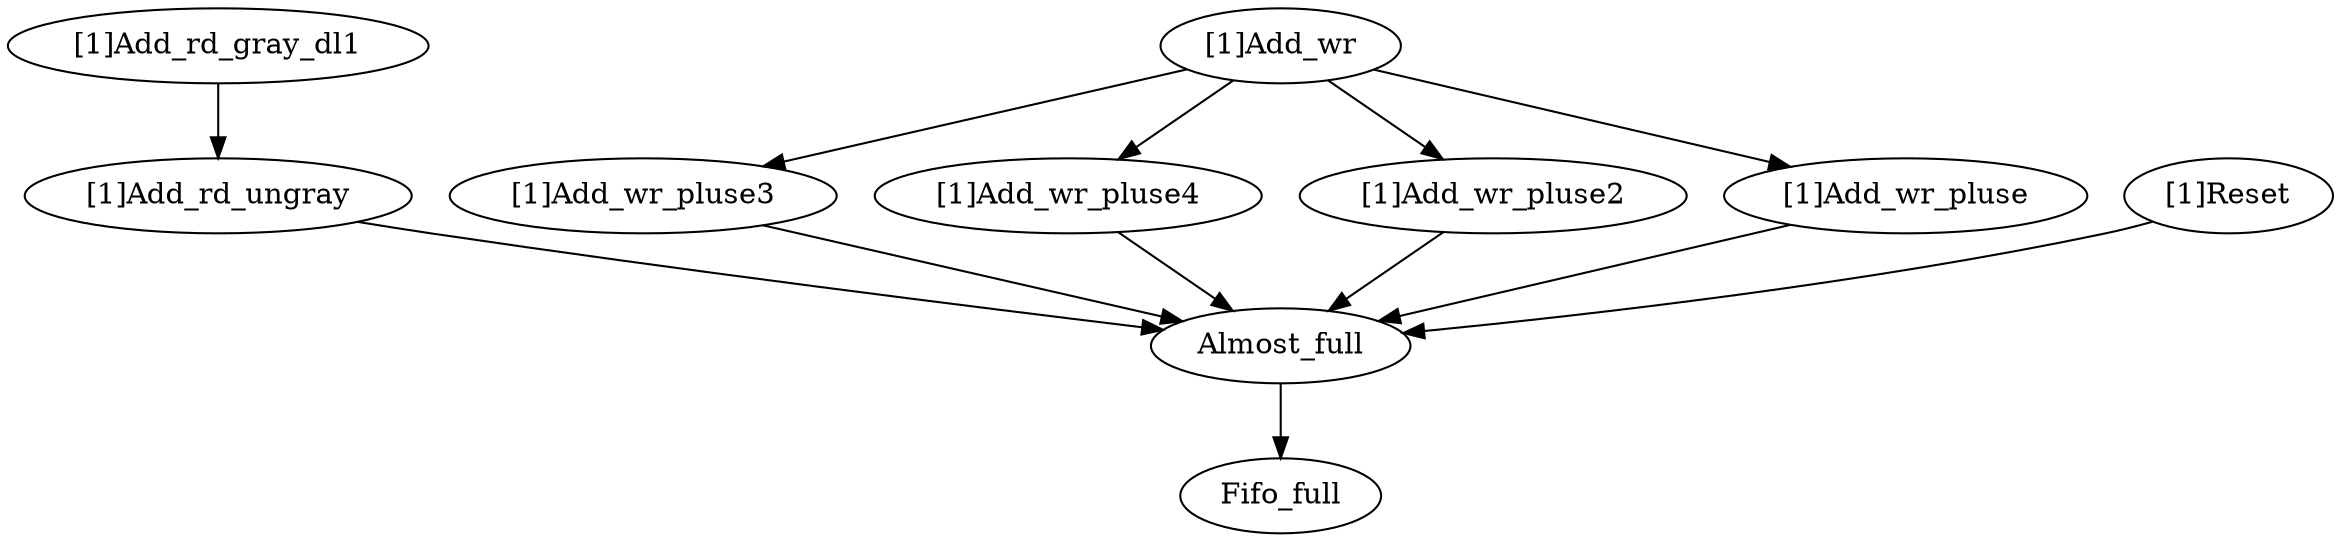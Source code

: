 strict digraph "" {
	Fifo_full	 [complexity=0,
		importance=0.0199243242266,
		rank=0.0];
	Almost_full	 [complexity=2,
		importance=0.0465745789632,
		rank=0.0232872894816];
	Almost_full -> Fifo_full;
	"[1]Add_rd_gray_dl1"	 [complexity=12,
		importance=0.394727438849,
		rank=0.0328939532374];
	"[1]Add_rd_ungray"	 [complexity=10,
		importance=0.384414100629,
		rank=0.0384414100629];
	"[1]Add_rd_gray_dl1" -> "[1]Add_rd_ungray";
	"[1]Add_wr_pluse3"	 [complexity=10,
		importance=0.101851850538,
		rank=0.0101851850538];
	"[1]Add_wr_pluse3" -> Almost_full;
	"[1]Add_rd_ungray" -> Almost_full;
	"[1]Add_wr_pluse4"	 [complexity=10,
		importance=0.101851850538,
		rank=0.0101851850538];
	"[1]Add_wr_pluse4" -> Almost_full;
	"[1]Add_wr"	 [complexity=12,
		importance=0.131317004575,
		rank=0.0109430837145];
	"[1]Add_wr" -> "[1]Add_wr_pluse3";
	"[1]Add_wr" -> "[1]Add_wr_pluse4";
	"[1]Add_wr_pluse2"	 [complexity=10,
		importance=0.101851850538,
		rank=0.0101851850538];
	"[1]Add_wr" -> "[1]Add_wr_pluse2";
	"[1]Add_wr_pluse"	 [complexity=10,
		importance=0.101851850538,
		rank=0.0101851850538];
	"[1]Add_wr" -> "[1]Add_wr_pluse";
	"[1]Add_wr_pluse2" -> Almost_full;
	"[1]Reset"	 [complexity=3,
		importance=0.146321600934,
		rank=0.0487738669781];
	"[1]Reset" -> Almost_full;
	"[1]Add_wr_pluse" -> Almost_full;
}

